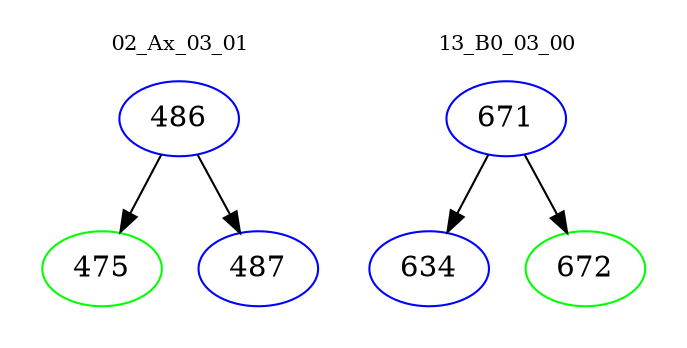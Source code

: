digraph{
subgraph cluster_0 {
color = white
label = "02_Ax_03_01";
fontsize=10;
T0_486 [label="486", color="blue"]
T0_486 -> T0_475 [color="black"]
T0_475 [label="475", color="green"]
T0_486 -> T0_487 [color="black"]
T0_487 [label="487", color="blue"]
}
subgraph cluster_1 {
color = white
label = "13_B0_03_00";
fontsize=10;
T1_671 [label="671", color="blue"]
T1_671 -> T1_634 [color="black"]
T1_634 [label="634", color="blue"]
T1_671 -> T1_672 [color="black"]
T1_672 [label="672", color="green"]
}
}
